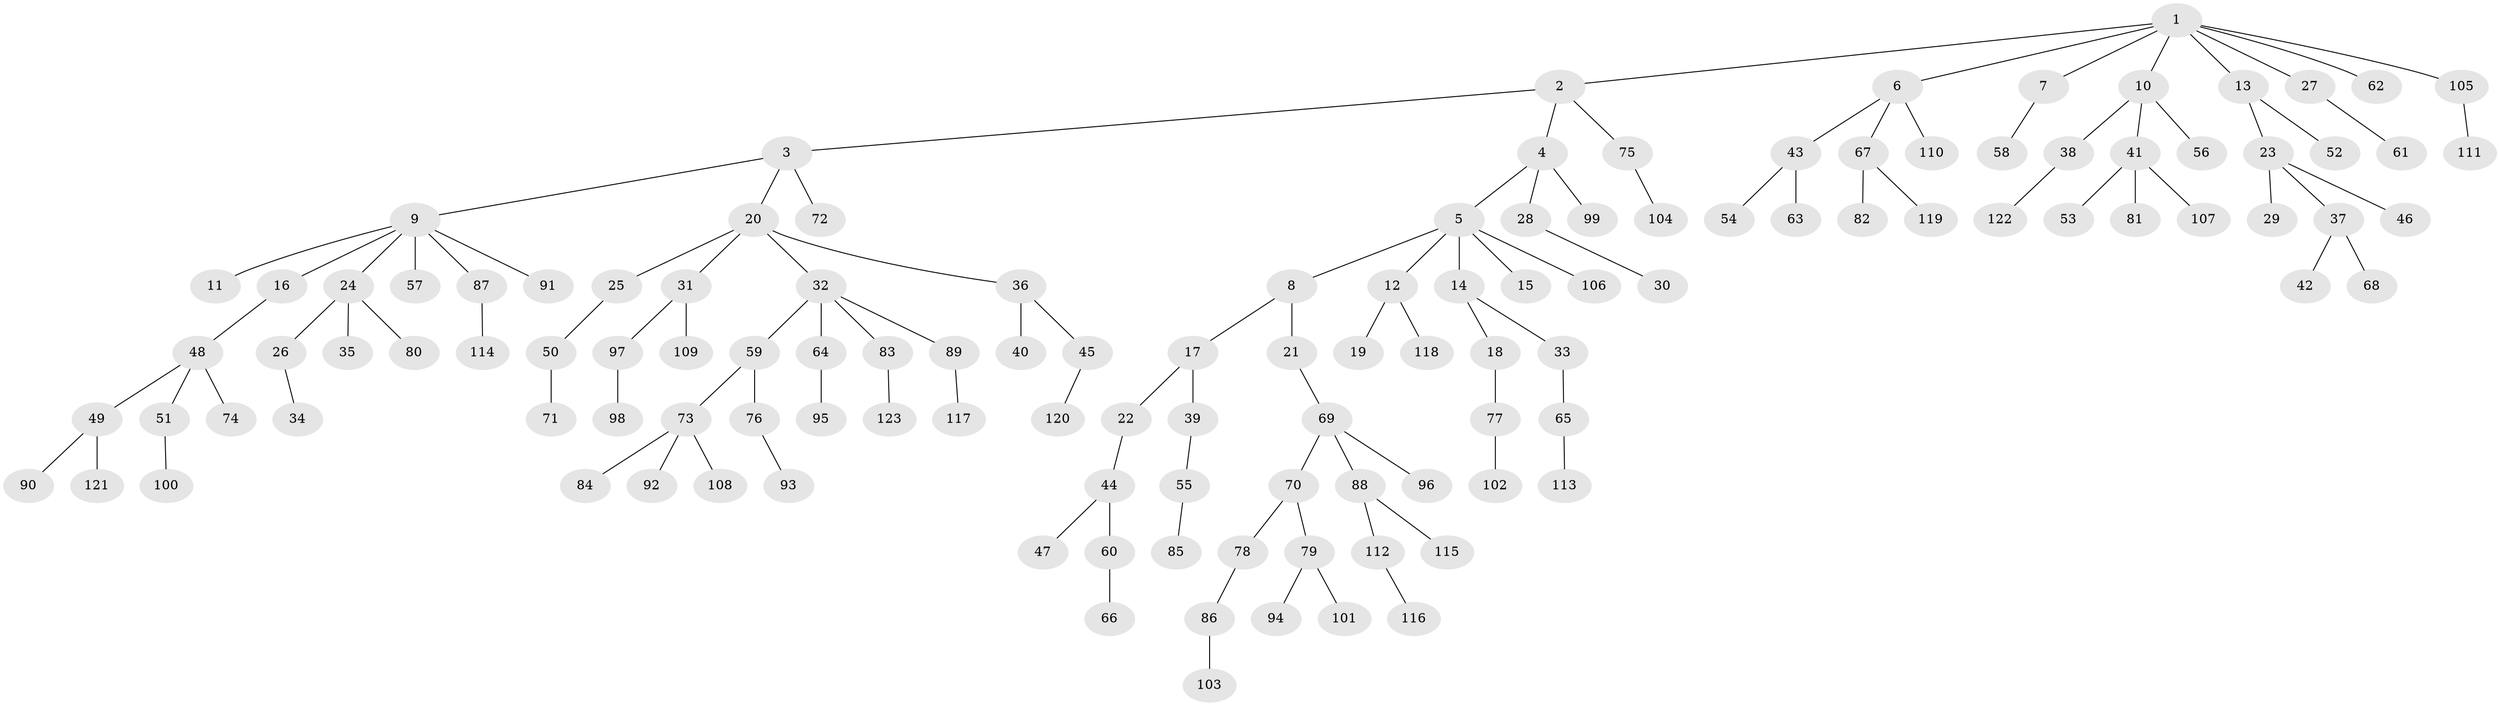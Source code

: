 // Generated by graph-tools (version 1.1) at 2025/50/03/09/25 03:50:18]
// undirected, 123 vertices, 122 edges
graph export_dot {
graph [start="1"]
  node [color=gray90,style=filled];
  1;
  2;
  3;
  4;
  5;
  6;
  7;
  8;
  9;
  10;
  11;
  12;
  13;
  14;
  15;
  16;
  17;
  18;
  19;
  20;
  21;
  22;
  23;
  24;
  25;
  26;
  27;
  28;
  29;
  30;
  31;
  32;
  33;
  34;
  35;
  36;
  37;
  38;
  39;
  40;
  41;
  42;
  43;
  44;
  45;
  46;
  47;
  48;
  49;
  50;
  51;
  52;
  53;
  54;
  55;
  56;
  57;
  58;
  59;
  60;
  61;
  62;
  63;
  64;
  65;
  66;
  67;
  68;
  69;
  70;
  71;
  72;
  73;
  74;
  75;
  76;
  77;
  78;
  79;
  80;
  81;
  82;
  83;
  84;
  85;
  86;
  87;
  88;
  89;
  90;
  91;
  92;
  93;
  94;
  95;
  96;
  97;
  98;
  99;
  100;
  101;
  102;
  103;
  104;
  105;
  106;
  107;
  108;
  109;
  110;
  111;
  112;
  113;
  114;
  115;
  116;
  117;
  118;
  119;
  120;
  121;
  122;
  123;
  1 -- 2;
  1 -- 6;
  1 -- 7;
  1 -- 10;
  1 -- 13;
  1 -- 27;
  1 -- 62;
  1 -- 105;
  2 -- 3;
  2 -- 4;
  2 -- 75;
  3 -- 9;
  3 -- 20;
  3 -- 72;
  4 -- 5;
  4 -- 28;
  4 -- 99;
  5 -- 8;
  5 -- 12;
  5 -- 14;
  5 -- 15;
  5 -- 106;
  6 -- 43;
  6 -- 67;
  6 -- 110;
  7 -- 58;
  8 -- 17;
  8 -- 21;
  9 -- 11;
  9 -- 16;
  9 -- 24;
  9 -- 57;
  9 -- 87;
  9 -- 91;
  10 -- 38;
  10 -- 41;
  10 -- 56;
  12 -- 19;
  12 -- 118;
  13 -- 23;
  13 -- 52;
  14 -- 18;
  14 -- 33;
  16 -- 48;
  17 -- 22;
  17 -- 39;
  18 -- 77;
  20 -- 25;
  20 -- 31;
  20 -- 32;
  20 -- 36;
  21 -- 69;
  22 -- 44;
  23 -- 29;
  23 -- 37;
  23 -- 46;
  24 -- 26;
  24 -- 35;
  24 -- 80;
  25 -- 50;
  26 -- 34;
  27 -- 61;
  28 -- 30;
  31 -- 97;
  31 -- 109;
  32 -- 59;
  32 -- 64;
  32 -- 83;
  32 -- 89;
  33 -- 65;
  36 -- 40;
  36 -- 45;
  37 -- 42;
  37 -- 68;
  38 -- 122;
  39 -- 55;
  41 -- 53;
  41 -- 81;
  41 -- 107;
  43 -- 54;
  43 -- 63;
  44 -- 47;
  44 -- 60;
  45 -- 120;
  48 -- 49;
  48 -- 51;
  48 -- 74;
  49 -- 90;
  49 -- 121;
  50 -- 71;
  51 -- 100;
  55 -- 85;
  59 -- 73;
  59 -- 76;
  60 -- 66;
  64 -- 95;
  65 -- 113;
  67 -- 82;
  67 -- 119;
  69 -- 70;
  69 -- 88;
  69 -- 96;
  70 -- 78;
  70 -- 79;
  73 -- 84;
  73 -- 92;
  73 -- 108;
  75 -- 104;
  76 -- 93;
  77 -- 102;
  78 -- 86;
  79 -- 94;
  79 -- 101;
  83 -- 123;
  86 -- 103;
  87 -- 114;
  88 -- 112;
  88 -- 115;
  89 -- 117;
  97 -- 98;
  105 -- 111;
  112 -- 116;
}
